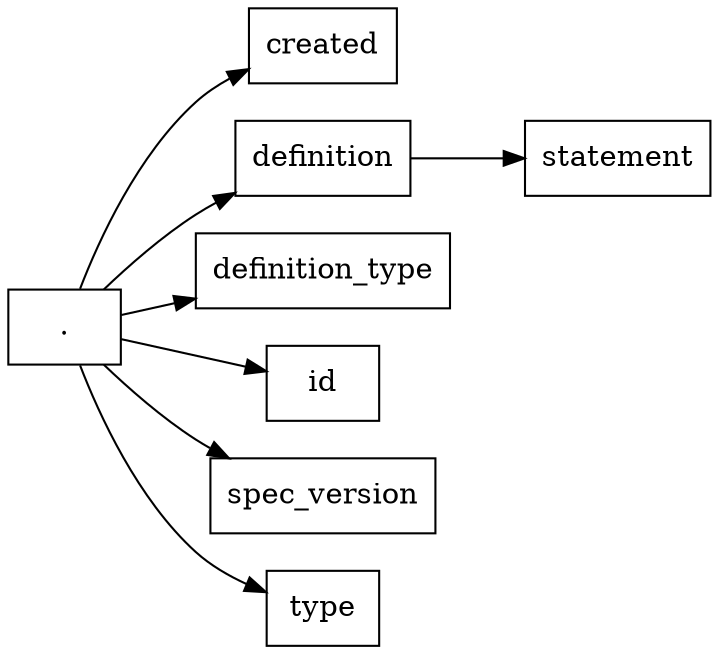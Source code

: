 digraph G {
    node [shape=box];
    edge [dir=forward];
    rankdir=LR;

    "1916a39e-3c14-42fb-9f05-645575e39de0" [label="."];
    "created" [label="created"];
    "definition" [label="definition"];
    "definition.statement" [label="statement"];
    "definition_type" [label="definition_type"];
    "id" [label="id"];
    "spec_version" [label="spec_version"];
    "type" [label="type"];

    "1916a39e-3c14-42fb-9f05-645575e39de0" -> "created";
    "1916a39e-3c14-42fb-9f05-645575e39de0" -> "definition";
    "1916a39e-3c14-42fb-9f05-645575e39de0" -> "definition_type";
    "1916a39e-3c14-42fb-9f05-645575e39de0" -> "id";
    "1916a39e-3c14-42fb-9f05-645575e39de0" -> "spec_version";
    "1916a39e-3c14-42fb-9f05-645575e39de0" -> "type";

    "definition" -> "definition.statement";
}